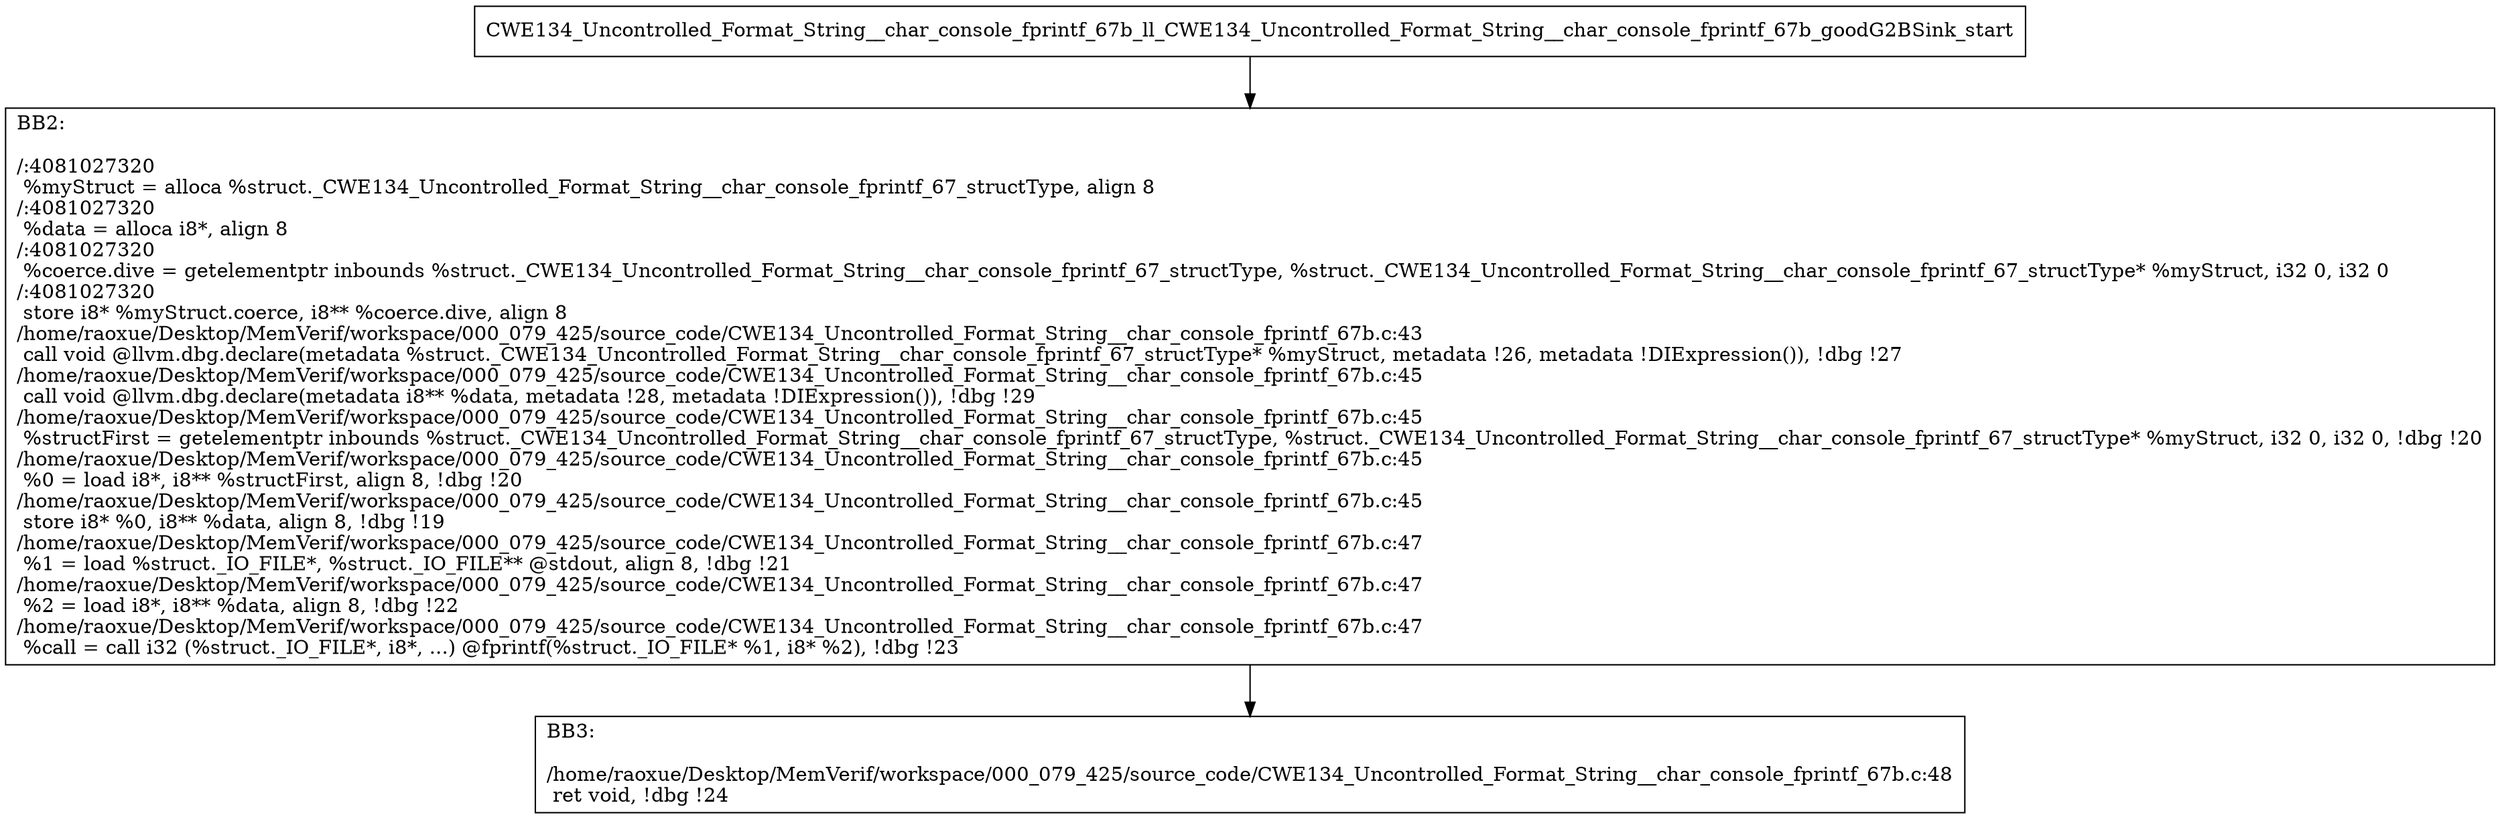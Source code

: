 digraph "CFG for'CWE134_Uncontrolled_Format_String__char_console_fprintf_67b_ll_CWE134_Uncontrolled_Format_String__char_console_fprintf_67b_goodG2BSink' function" {
	BBCWE134_Uncontrolled_Format_String__char_console_fprintf_67b_ll_CWE134_Uncontrolled_Format_String__char_console_fprintf_67b_goodG2BSink_start[shape=record,label="{CWE134_Uncontrolled_Format_String__char_console_fprintf_67b_ll_CWE134_Uncontrolled_Format_String__char_console_fprintf_67b_goodG2BSink_start}"];
	BBCWE134_Uncontrolled_Format_String__char_console_fprintf_67b_ll_CWE134_Uncontrolled_Format_String__char_console_fprintf_67b_goodG2BSink_start-> CWE134_Uncontrolled_Format_String__char_console_fprintf_67b_ll_CWE134_Uncontrolled_Format_String__char_console_fprintf_67b_goodG2BSinkBB2;
	CWE134_Uncontrolled_Format_String__char_console_fprintf_67b_ll_CWE134_Uncontrolled_Format_String__char_console_fprintf_67b_goodG2BSinkBB2 [shape=record, label="{BB2:\l\l/:4081027320\l
  %myStruct = alloca %struct._CWE134_Uncontrolled_Format_String__char_console_fprintf_67_structType, align 8\l
/:4081027320\l
  %data = alloca i8*, align 8\l
/:4081027320\l
  %coerce.dive = getelementptr inbounds %struct._CWE134_Uncontrolled_Format_String__char_console_fprintf_67_structType, %struct._CWE134_Uncontrolled_Format_String__char_console_fprintf_67_structType* %myStruct, i32 0, i32 0\l
/:4081027320\l
  store i8* %myStruct.coerce, i8** %coerce.dive, align 8\l
/home/raoxue/Desktop/MemVerif/workspace/000_079_425/source_code/CWE134_Uncontrolled_Format_String__char_console_fprintf_67b.c:43\l
  call void @llvm.dbg.declare(metadata %struct._CWE134_Uncontrolled_Format_String__char_console_fprintf_67_structType* %myStruct, metadata !26, metadata !DIExpression()), !dbg !27\l
/home/raoxue/Desktop/MemVerif/workspace/000_079_425/source_code/CWE134_Uncontrolled_Format_String__char_console_fprintf_67b.c:45\l
  call void @llvm.dbg.declare(metadata i8** %data, metadata !28, metadata !DIExpression()), !dbg !29\l
/home/raoxue/Desktop/MemVerif/workspace/000_079_425/source_code/CWE134_Uncontrolled_Format_String__char_console_fprintf_67b.c:45\l
  %structFirst = getelementptr inbounds %struct._CWE134_Uncontrolled_Format_String__char_console_fprintf_67_structType, %struct._CWE134_Uncontrolled_Format_String__char_console_fprintf_67_structType* %myStruct, i32 0, i32 0, !dbg !20\l
/home/raoxue/Desktop/MemVerif/workspace/000_079_425/source_code/CWE134_Uncontrolled_Format_String__char_console_fprintf_67b.c:45\l
  %0 = load i8*, i8** %structFirst, align 8, !dbg !20\l
/home/raoxue/Desktop/MemVerif/workspace/000_079_425/source_code/CWE134_Uncontrolled_Format_String__char_console_fprintf_67b.c:45\l
  store i8* %0, i8** %data, align 8, !dbg !19\l
/home/raoxue/Desktop/MemVerif/workspace/000_079_425/source_code/CWE134_Uncontrolled_Format_String__char_console_fprintf_67b.c:47\l
  %1 = load %struct._IO_FILE*, %struct._IO_FILE** @stdout, align 8, !dbg !21\l
/home/raoxue/Desktop/MemVerif/workspace/000_079_425/source_code/CWE134_Uncontrolled_Format_String__char_console_fprintf_67b.c:47\l
  %2 = load i8*, i8** %data, align 8, !dbg !22\l
/home/raoxue/Desktop/MemVerif/workspace/000_079_425/source_code/CWE134_Uncontrolled_Format_String__char_console_fprintf_67b.c:47\l
  %call = call i32 (%struct._IO_FILE*, i8*, ...) @fprintf(%struct._IO_FILE* %1, i8* %2), !dbg !23\l
}"];
	CWE134_Uncontrolled_Format_String__char_console_fprintf_67b_ll_CWE134_Uncontrolled_Format_String__char_console_fprintf_67b_goodG2BSinkBB2-> CWE134_Uncontrolled_Format_String__char_console_fprintf_67b_ll_CWE134_Uncontrolled_Format_String__char_console_fprintf_67b_goodG2BSinkBB3;
	CWE134_Uncontrolled_Format_String__char_console_fprintf_67b_ll_CWE134_Uncontrolled_Format_String__char_console_fprintf_67b_goodG2BSinkBB3 [shape=record, label="{BB3:\l\l/home/raoxue/Desktop/MemVerif/workspace/000_079_425/source_code/CWE134_Uncontrolled_Format_String__char_console_fprintf_67b.c:48\l
  ret void, !dbg !24\l
}"];
}
